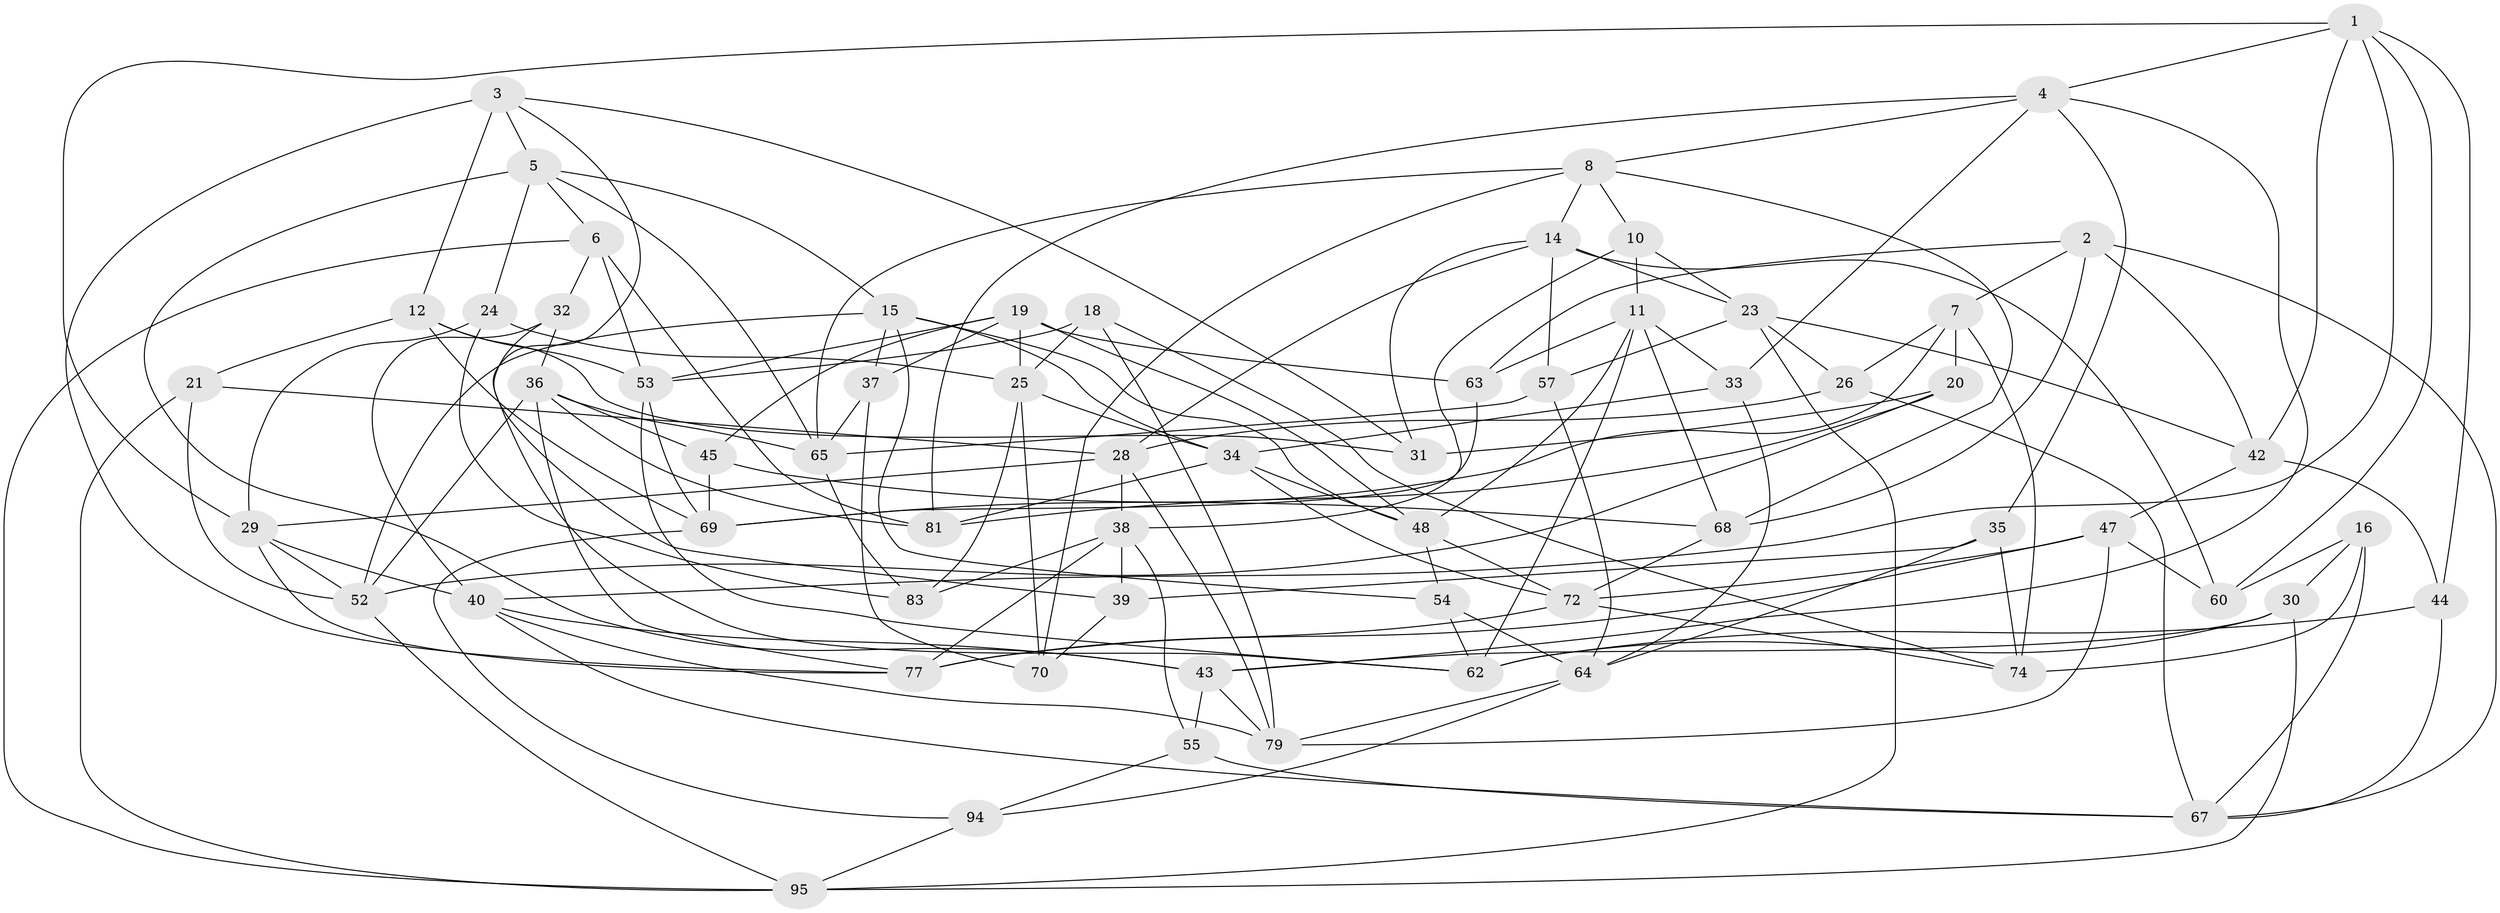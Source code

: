 // Generated by graph-tools (version 1.1) at 2025/24/03/03/25 07:24:24]
// undirected, 63 vertices, 160 edges
graph export_dot {
graph [start="1"]
  node [color=gray90,style=filled];
  1 [super="+92"];
  2 [super="+22"];
  3 [super="+9"];
  4 [super="+41"];
  5 [super="+17"];
  6 [super="+75"];
  7 [super="+100"];
  8 [super="+27"];
  10;
  11 [super="+13"];
  12 [super="+51"];
  14 [super="+89"];
  15 [super="+58"];
  16;
  18;
  19 [super="+61"];
  20;
  21;
  23 [super="+56"];
  24;
  25 [super="+76"];
  26;
  28 [super="+66"];
  29 [super="+78"];
  30;
  31;
  32;
  33;
  34 [super="+46"];
  35;
  36 [super="+59"];
  37;
  38 [super="+80"];
  39;
  40 [super="+49"];
  42 [super="+50"];
  43 [super="+101"];
  44;
  45;
  47 [super="+91"];
  48 [super="+85"];
  52 [super="+71"];
  53 [super="+87"];
  54;
  55;
  57;
  60;
  62 [super="+96"];
  63;
  64 [super="+99"];
  65 [super="+90"];
  67 [super="+82"];
  68 [super="+88"];
  69 [super="+73"];
  70;
  72 [super="+98"];
  74 [super="+84"];
  77 [super="+93"];
  79 [super="+102"];
  81 [super="+86"];
  83;
  94;
  95 [super="+97"];
  1 -- 60;
  1 -- 42;
  1 -- 44;
  1 -- 40;
  1 -- 4;
  1 -- 29;
  2 -- 67;
  2 -- 68 [weight=2];
  2 -- 42;
  2 -- 63;
  2 -- 7;
  3 -- 31;
  3 -- 62;
  3 -- 12 [weight=2];
  3 -- 77;
  3 -- 5;
  4 -- 35;
  4 -- 33;
  4 -- 8;
  4 -- 81;
  4 -- 43;
  5 -- 65;
  5 -- 24;
  5 -- 6;
  5 -- 15;
  5 -- 43;
  6 -- 81 [weight=2];
  6 -- 32;
  6 -- 95;
  6 -- 53;
  7 -- 74 [weight=2];
  7 -- 69;
  7 -- 26;
  7 -- 20;
  8 -- 10;
  8 -- 70;
  8 -- 65;
  8 -- 68;
  8 -- 14;
  10 -- 38;
  10 -- 11;
  10 -- 23;
  11 -- 63;
  11 -- 48;
  11 -- 68;
  11 -- 33;
  11 -- 62;
  12 -- 31;
  12 -- 21;
  12 -- 69;
  12 -- 53;
  14 -- 60;
  14 -- 28;
  14 -- 57;
  14 -- 31;
  14 -- 23;
  15 -- 48;
  15 -- 37;
  15 -- 52;
  15 -- 54;
  15 -- 34;
  16 -- 30;
  16 -- 60;
  16 -- 67;
  16 -- 74;
  18 -- 53;
  18 -- 79;
  18 -- 74;
  18 -- 25;
  19 -- 63;
  19 -- 48;
  19 -- 25;
  19 -- 53;
  19 -- 45;
  19 -- 37;
  20 -- 31;
  20 -- 81;
  20 -- 52;
  21 -- 95;
  21 -- 52;
  21 -- 28;
  23 -- 57;
  23 -- 26;
  23 -- 95;
  23 -- 42;
  24 -- 29;
  24 -- 83;
  24 -- 25;
  25 -- 70;
  25 -- 83;
  25 -- 34;
  26 -- 28;
  26 -- 67;
  28 -- 29;
  28 -- 38;
  28 -- 79;
  29 -- 52;
  29 -- 40;
  29 -- 77;
  30 -- 43;
  30 -- 62;
  30 -- 95;
  32 -- 39;
  32 -- 36;
  32 -- 40;
  33 -- 34;
  33 -- 64;
  34 -- 81;
  34 -- 72;
  34 -- 48;
  35 -- 64;
  35 -- 39;
  35 -- 74;
  36 -- 77;
  36 -- 81;
  36 -- 52;
  36 -- 45;
  36 -- 65;
  37 -- 70;
  37 -- 65;
  38 -- 39;
  38 -- 77;
  38 -- 83;
  38 -- 55;
  39 -- 70;
  40 -- 79;
  40 -- 67;
  40 -- 43;
  42 -- 47 [weight=2];
  42 -- 44;
  43 -- 79;
  43 -- 55;
  44 -- 67;
  44 -- 62;
  45 -- 68;
  45 -- 69;
  47 -- 60;
  47 -- 77;
  47 -- 72;
  47 -- 79;
  48 -- 72;
  48 -- 54;
  52 -- 95;
  53 -- 62;
  53 -- 69;
  54 -- 64;
  54 -- 62;
  55 -- 94;
  55 -- 67;
  57 -- 65;
  57 -- 64;
  63 -- 69;
  64 -- 94;
  64 -- 79;
  65 -- 83;
  68 -- 72;
  69 -- 94;
  72 -- 77;
  72 -- 74;
  94 -- 95;
}
